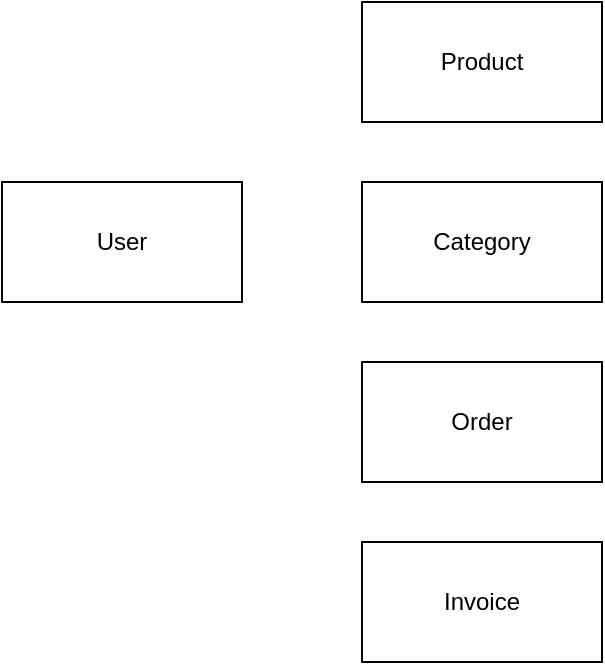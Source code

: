<mxfile>
    <diagram id="SzLimIldizqdb1L4C3K-" name="Page-1">
        <mxGraphModel dx="985" dy="695" grid="1" gridSize="10" guides="1" tooltips="1" connect="1" arrows="1" fold="1" page="1" pageScale="1" pageWidth="850" pageHeight="1100" math="0" shadow="0">
            <root>
                <mxCell id="0"/>
                <mxCell id="1" parent="0"/>
                <mxCell id="2" value="User" style="rounded=0;whiteSpace=wrap;html=1;" vertex="1" parent="1">
                    <mxGeometry x="220" y="310" width="120" height="60" as="geometry"/>
                </mxCell>
                <mxCell id="3" value="Product" style="rounded=0;whiteSpace=wrap;html=1;" vertex="1" parent="1">
                    <mxGeometry x="400" y="220" width="120" height="60" as="geometry"/>
                </mxCell>
                <mxCell id="4" value="Category" style="rounded=0;whiteSpace=wrap;html=1;" vertex="1" parent="1">
                    <mxGeometry x="400" y="310" width="120" height="60" as="geometry"/>
                </mxCell>
                <mxCell id="5" value="Order" style="rounded=0;whiteSpace=wrap;html=1;" vertex="1" parent="1">
                    <mxGeometry x="400" y="400" width="120" height="60" as="geometry"/>
                </mxCell>
                <mxCell id="6" value="Invoice" style="rounded=0;whiteSpace=wrap;html=1;" vertex="1" parent="1">
                    <mxGeometry x="400" y="490" width="120" height="60" as="geometry"/>
                </mxCell>
            </root>
        </mxGraphModel>
    </diagram>
</mxfile>